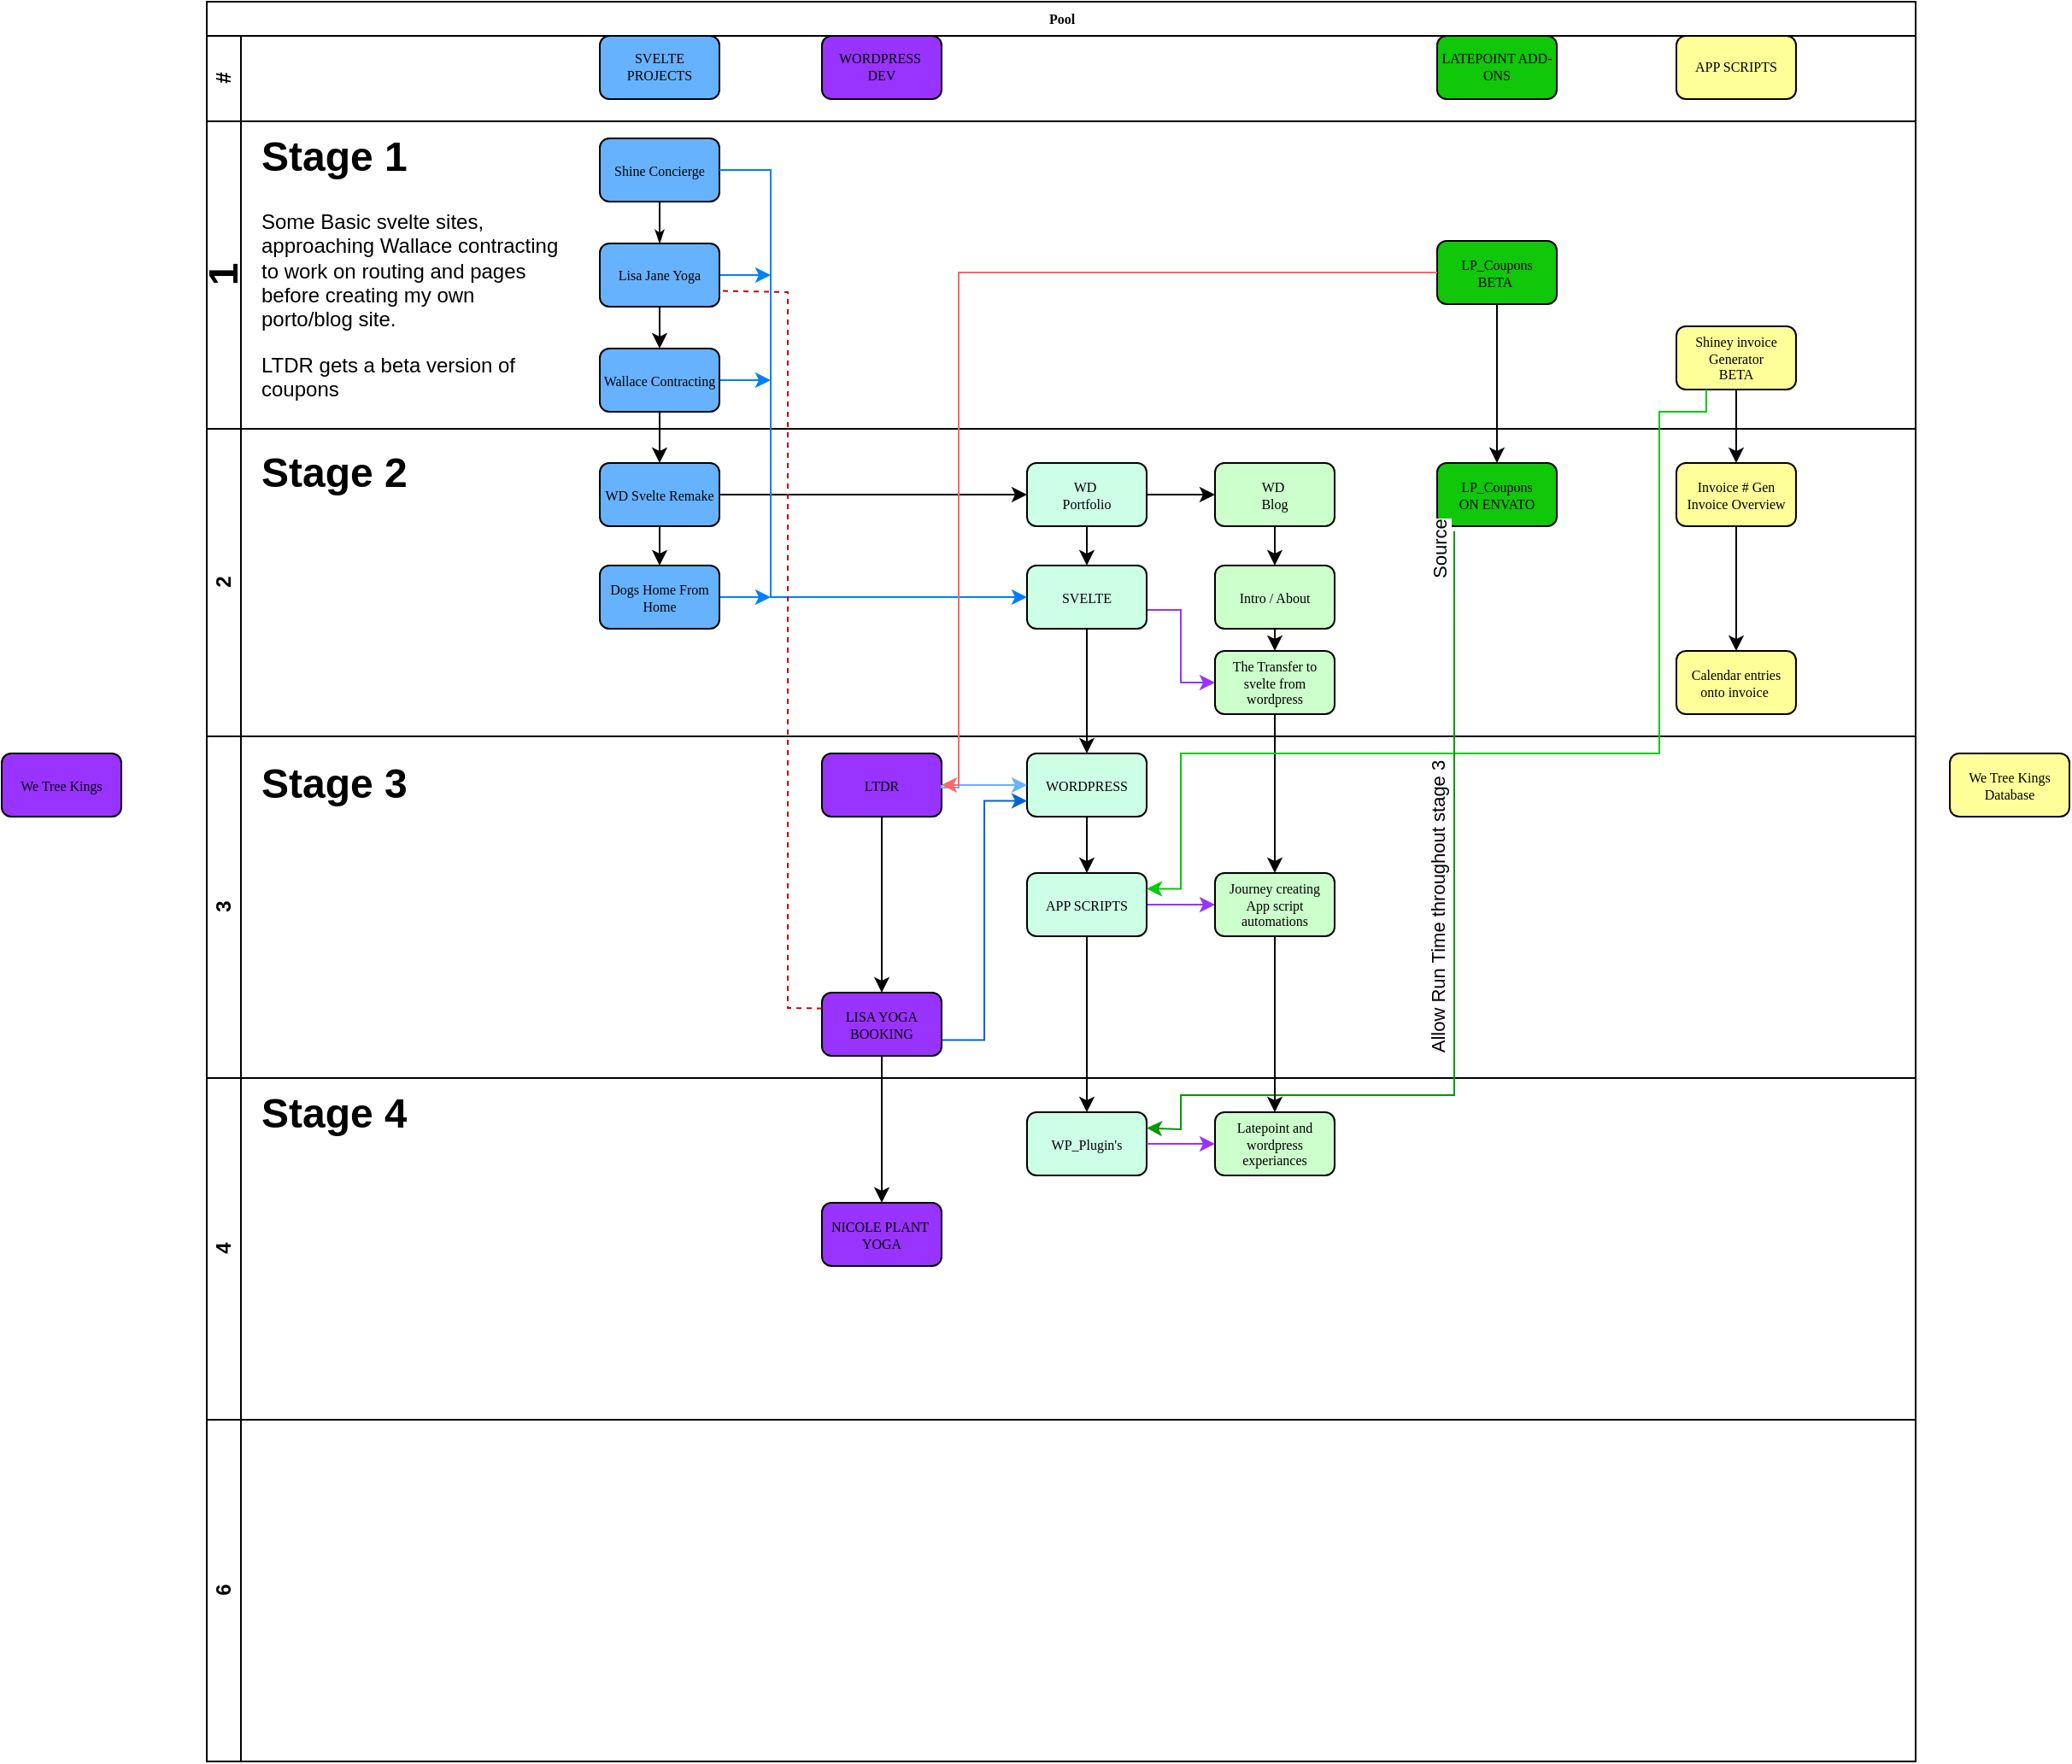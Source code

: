 <mxfile version="24.7.8">
  <diagram name="Page-1" id="c7488fd3-1785-93aa-aadb-54a6760d102a">
    <mxGraphModel dx="956" dy="551" grid="1" gridSize="10" guides="1" tooltips="1" connect="1" arrows="1" fold="1" page="1" pageScale="1" pageWidth="1100" pageHeight="850" background="none" math="0" shadow="0">
      <root>
        <mxCell id="0" />
        <mxCell id="1" parent="0" />
        <mxCell id="2b4e8129b02d487f-1" value="Pool" style="swimlane;html=1;childLayout=stackLayout;horizontal=1;startSize=20;horizontalStack=0;rounded=0;shadow=0;labelBackgroundColor=none;strokeWidth=1;fontFamily=Verdana;fontSize=8;align=center;" parent="1" vertex="1">
          <mxGeometry x="140" y="110" width="1000" height="1030" as="geometry">
            <mxRectangle x="170" y="80" width="60" height="20" as="alternateBounds" />
          </mxGeometry>
        </mxCell>
        <mxCell id="2b4e8129b02d487f-2" value="#" style="swimlane;html=1;startSize=20;horizontal=0;" parent="2b4e8129b02d487f-1" vertex="1">
          <mxGeometry y="20" width="1000" height="50" as="geometry">
            <mxRectangle y="20" width="880" height="30" as="alternateBounds" />
          </mxGeometry>
        </mxCell>
        <mxCell id="45J83I2L-TXOmdsXCZDt-8" value="SVELTE PROJECTS" style="rounded=1;whiteSpace=wrap;html=1;shadow=0;labelBackgroundColor=none;strokeWidth=1;fontFamily=Verdana;fontSize=8;align=center;fillColor=#66B2FF;" vertex="1" parent="2b4e8129b02d487f-2">
          <mxGeometry x="230" y="-2.842e-14" width="70" height="37" as="geometry" />
        </mxCell>
        <mxCell id="45J83I2L-TXOmdsXCZDt-49" value="WORDPRESS&amp;nbsp;&lt;br&gt;DEV" style="rounded=1;whiteSpace=wrap;html=1;shadow=0;labelBackgroundColor=none;strokeWidth=1;fontFamily=Verdana;fontSize=8;align=center;fillColor=#9933FF;" vertex="1" parent="2b4e8129b02d487f-2">
          <mxGeometry x="360" y="-5.684e-14" width="70" height="37" as="geometry" />
        </mxCell>
        <mxCell id="45J83I2L-TXOmdsXCZDt-10" value="LATEPOINT ADD-ONS" style="rounded=1;whiteSpace=wrap;html=1;shadow=0;labelBackgroundColor=none;strokeWidth=1;fontFamily=Verdana;fontSize=8;align=center;fillColor=#10C70A;" vertex="1" parent="2b4e8129b02d487f-2">
          <mxGeometry x="720" y="-2.842e-14" width="70" height="37" as="geometry" />
        </mxCell>
        <mxCell id="45J83I2L-TXOmdsXCZDt-12" value="APP SCRIPTS" style="rounded=1;whiteSpace=wrap;html=1;shadow=0;labelBackgroundColor=none;strokeWidth=1;fontFamily=Verdana;fontSize=8;align=center;fillColor=#FFFF99;" vertex="1" parent="2b4e8129b02d487f-2">
          <mxGeometry x="860" y="-2.842e-14" width="70" height="37" as="geometry" />
        </mxCell>
        <mxCell id="45J83I2L-TXOmdsXCZDt-28" value="" style="edgeStyle=orthogonalEdgeStyle;rounded=0;orthogonalLoop=1;jettySize=auto;html=1;" edge="1" parent="2b4e8129b02d487f-1" source="45J83I2L-TXOmdsXCZDt-9" target="45J83I2L-TXOmdsXCZDt-27">
          <mxGeometry relative="1" as="geometry" />
        </mxCell>
        <mxCell id="45J83I2L-TXOmdsXCZDt-19" value="" style="edgeStyle=orthogonalEdgeStyle;rounded=0;orthogonalLoop=1;jettySize=auto;html=1;entryX=0.5;entryY=0;entryDx=0;entryDy=0;" edge="1" parent="2b4e8129b02d487f-1" source="45J83I2L-TXOmdsXCZDt-13" target="45J83I2L-TXOmdsXCZDt-20">
          <mxGeometry relative="1" as="geometry">
            <mxPoint x="180" y="323" as="targetPoint" />
          </mxGeometry>
        </mxCell>
        <mxCell id="2b4e8129b02d487f-3" value="&lt;h1&gt;1&lt;/h1&gt;" style="swimlane;html=1;startSize=20;horizontal=0;" parent="2b4e8129b02d487f-1" vertex="1">
          <mxGeometry y="70" width="1000" height="180" as="geometry">
            <mxRectangle y="70" width="880" height="30" as="alternateBounds" />
          </mxGeometry>
        </mxCell>
        <mxCell id="2b4e8129b02d487f-6" value="Shine Concierge" style="rounded=1;whiteSpace=wrap;html=1;shadow=0;labelBackgroundColor=none;strokeWidth=1;fontFamily=Verdana;fontSize=8;align=center;fillColor=#66B2FF;" parent="2b4e8129b02d487f-3" vertex="1">
          <mxGeometry x="230" y="10.0" width="70" height="37" as="geometry" />
        </mxCell>
        <mxCell id="45J83I2L-TXOmdsXCZDt-118" style="edgeStyle=orthogonalEdgeStyle;rounded=0;orthogonalLoop=1;jettySize=auto;html=1;exitX=1;exitY=0.5;exitDx=0;exitDy=0;strokeColor=#007FFF;" edge="1" parent="2b4e8129b02d487f-3" source="2b4e8129b02d487f-12">
          <mxGeometry relative="1" as="geometry">
            <mxPoint x="330" y="90.333" as="targetPoint" />
          </mxGeometry>
        </mxCell>
        <mxCell id="2b4e8129b02d487f-12" value="Lisa Jane Yoga" style="rounded=1;whiteSpace=wrap;html=1;shadow=0;labelBackgroundColor=none;strokeWidth=1;fontFamily=Verdana;fontSize=8;align=center;fillColor=#66B2FF;" parent="2b4e8129b02d487f-3" vertex="1">
          <mxGeometry x="230" y="71.5" width="70" height="37" as="geometry" />
        </mxCell>
        <mxCell id="2b4e8129b02d487f-24" style="edgeStyle=orthogonalEdgeStyle;rounded=0;html=1;labelBackgroundColor=none;startArrow=none;startFill=0;startSize=5;endArrow=classicThin;endFill=1;endSize=5;jettySize=auto;orthogonalLoop=1;strokeWidth=1;fontFamily=Verdana;fontSize=8" parent="2b4e8129b02d487f-3" source="2b4e8129b02d487f-6" target="2b4e8129b02d487f-12" edge="1">
          <mxGeometry relative="1" as="geometry" />
        </mxCell>
        <mxCell id="45J83I2L-TXOmdsXCZDt-9" value="LP_Coupons&lt;br&gt;BETA&amp;nbsp;" style="rounded=1;whiteSpace=wrap;html=1;shadow=0;labelBackgroundColor=none;strokeWidth=1;fontFamily=Verdana;fontSize=8;align=center;fillColor=#10C70A;" vertex="1" parent="2b4e8129b02d487f-3">
          <mxGeometry x="720" y="70.0" width="70" height="37" as="geometry" />
        </mxCell>
        <mxCell id="45J83I2L-TXOmdsXCZDt-11" value="Shiney invoice Generator&lt;br&gt;BETA" style="rounded=1;whiteSpace=wrap;html=1;shadow=0;labelBackgroundColor=none;strokeWidth=1;fontFamily=Verdana;fontSize=8;align=center;fillColor=#FFFF99;" vertex="1" parent="2b4e8129b02d487f-3">
          <mxGeometry x="860" y="120" width="70" height="37" as="geometry" />
        </mxCell>
        <mxCell id="45J83I2L-TXOmdsXCZDt-119" style="edgeStyle=orthogonalEdgeStyle;rounded=0;orthogonalLoop=1;jettySize=auto;html=1;exitX=1;exitY=0.5;exitDx=0;exitDy=0;strokeColor=#007FFF;" edge="1" parent="2b4e8129b02d487f-3" source="45J83I2L-TXOmdsXCZDt-13">
          <mxGeometry relative="1" as="geometry">
            <mxPoint x="330" y="151.667" as="targetPoint" />
          </mxGeometry>
        </mxCell>
        <mxCell id="45J83I2L-TXOmdsXCZDt-13" value="Wallace Contracting" style="rounded=1;whiteSpace=wrap;html=1;shadow=0;labelBackgroundColor=none;strokeWidth=1;fontFamily=Verdana;fontSize=8;align=center;fillColor=#66B2FF;" vertex="1" parent="2b4e8129b02d487f-3">
          <mxGeometry x="230" y="133.0" width="70" height="37" as="geometry" />
        </mxCell>
        <mxCell id="45J83I2L-TXOmdsXCZDt-14" value="" style="endArrow=classic;html=1;rounded=0;exitX=0.5;exitY=1;exitDx=0;exitDy=0;entryX=0.5;entryY=0;entryDx=0;entryDy=0;" edge="1" parent="2b4e8129b02d487f-3" source="2b4e8129b02d487f-12" target="45J83I2L-TXOmdsXCZDt-13">
          <mxGeometry width="50" height="50" relative="1" as="geometry">
            <mxPoint x="350" y="210" as="sourcePoint" />
            <mxPoint x="400" y="160" as="targetPoint" />
          </mxGeometry>
        </mxCell>
        <mxCell id="45J83I2L-TXOmdsXCZDt-123" value="&lt;h1 style=&quot;margin-top: 0px;&quot;&gt;Stage 1&lt;/h1&gt;&lt;p&gt;Some Basic svelte sites, approaching Wallace contracting to work on routing and pages before creating my own porto/blog site.&amp;nbsp;&lt;/p&gt;&lt;p&gt;LTDR gets a beta version of coupons&amp;nbsp;&lt;br&gt;&lt;br&gt;&lt;br&gt;&lt;/p&gt;" style="text;html=1;whiteSpace=wrap;overflow=hidden;rounded=0;" vertex="1" parent="2b4e8129b02d487f-3">
          <mxGeometry x="30" width="180" height="170" as="geometry" />
        </mxCell>
        <mxCell id="2b4e8129b02d487f-4" value="2" style="swimlane;html=1;startSize=20;horizontal=0;" parent="2b4e8129b02d487f-1" vertex="1">
          <mxGeometry y="250" width="1000" height="180" as="geometry" />
        </mxCell>
        <mxCell id="45J83I2L-TXOmdsXCZDt-24" value="" style="edgeStyle=orthogonalEdgeStyle;rounded=0;orthogonalLoop=1;jettySize=auto;html=1;" edge="1" parent="2b4e8129b02d487f-4" source="45J83I2L-TXOmdsXCZDt-20" target="45J83I2L-TXOmdsXCZDt-23">
          <mxGeometry relative="1" as="geometry" />
        </mxCell>
        <mxCell id="45J83I2L-TXOmdsXCZDt-39" value="" style="edgeStyle=orthogonalEdgeStyle;rounded=0;orthogonalLoop=1;jettySize=auto;html=1;" edge="1" parent="2b4e8129b02d487f-4" source="45J83I2L-TXOmdsXCZDt-20" target="45J83I2L-TXOmdsXCZDt-38">
          <mxGeometry relative="1" as="geometry" />
        </mxCell>
        <mxCell id="45J83I2L-TXOmdsXCZDt-20" value="WD Svelte Remake" style="rounded=1;whiteSpace=wrap;html=1;shadow=0;labelBackgroundColor=none;strokeWidth=1;fontFamily=Verdana;fontSize=8;align=center;fillColor=#66B2FF;" vertex="1" parent="2b4e8129b02d487f-4">
          <mxGeometry x="230" y="20.0" width="70" height="37" as="geometry" />
        </mxCell>
        <mxCell id="45J83I2L-TXOmdsXCZDt-26" value="" style="edgeStyle=orthogonalEdgeStyle;rounded=0;orthogonalLoop=1;jettySize=auto;html=1;" edge="1" parent="2b4e8129b02d487f-4" source="45J83I2L-TXOmdsXCZDt-23" target="45J83I2L-TXOmdsXCZDt-25">
          <mxGeometry relative="1" as="geometry" />
        </mxCell>
        <mxCell id="45J83I2L-TXOmdsXCZDt-30" value="" style="edgeStyle=orthogonalEdgeStyle;rounded=0;orthogonalLoop=1;jettySize=auto;html=1;" edge="1" parent="2b4e8129b02d487f-4" source="45J83I2L-TXOmdsXCZDt-23" target="45J83I2L-TXOmdsXCZDt-29">
          <mxGeometry relative="1" as="geometry" />
        </mxCell>
        <mxCell id="45J83I2L-TXOmdsXCZDt-23" value="WD&amp;nbsp;&lt;br&gt;Portfolio" style="rounded=1;whiteSpace=wrap;html=1;shadow=0;labelBackgroundColor=none;strokeWidth=1;fontFamily=Verdana;fontSize=8;align=center;fillColor=#CCFFE6;" vertex="1" parent="2b4e8129b02d487f-4">
          <mxGeometry x="480" y="20.0" width="70" height="37" as="geometry" />
        </mxCell>
        <mxCell id="45J83I2L-TXOmdsXCZDt-32" value="" style="edgeStyle=orthogonalEdgeStyle;rounded=0;orthogonalLoop=1;jettySize=auto;html=1;" edge="1" parent="2b4e8129b02d487f-4" source="45J83I2L-TXOmdsXCZDt-25" target="45J83I2L-TXOmdsXCZDt-31">
          <mxGeometry relative="1" as="geometry" />
        </mxCell>
        <mxCell id="45J83I2L-TXOmdsXCZDt-25" value="WD&amp;nbsp;&lt;br&gt;Blog" style="rounded=1;whiteSpace=wrap;html=1;shadow=0;labelBackgroundColor=none;strokeWidth=1;fontFamily=Verdana;fontSize=8;align=center;fillColor=#CCFFCC;" vertex="1" parent="2b4e8129b02d487f-4">
          <mxGeometry x="590" y="20.0" width="70" height="37" as="geometry" />
        </mxCell>
        <mxCell id="45J83I2L-TXOmdsXCZDt-37" style="edgeStyle=orthogonalEdgeStyle;rounded=0;orthogonalLoop=1;jettySize=auto;html=1;exitX=1;exitY=0.5;exitDx=0;exitDy=0;entryX=0;entryY=0.5;entryDx=0;entryDy=0;strokeColor=#9933FF;" edge="1" parent="2b4e8129b02d487f-4" source="45J83I2L-TXOmdsXCZDt-29" target="45J83I2L-TXOmdsXCZDt-35">
          <mxGeometry relative="1" as="geometry">
            <mxPoint x="430" y="168.5" as="targetPoint" />
            <Array as="points">
              <mxPoint x="550" y="106" />
              <mxPoint x="570" y="106" />
              <mxPoint x="570" y="149" />
            </Array>
          </mxGeometry>
        </mxCell>
        <mxCell id="45J83I2L-TXOmdsXCZDt-29" value="SVELTE" style="rounded=1;whiteSpace=wrap;html=1;shadow=0;labelBackgroundColor=none;strokeWidth=1;fontFamily=Verdana;fontSize=8;align=center;fillColor=#CCFFE6;" vertex="1" parent="2b4e8129b02d487f-4">
          <mxGeometry x="480" y="80" width="70" height="37" as="geometry" />
        </mxCell>
        <mxCell id="45J83I2L-TXOmdsXCZDt-84" style="edgeStyle=orthogonalEdgeStyle;rounded=0;orthogonalLoop=1;jettySize=auto;html=1;exitX=0.5;exitY=1;exitDx=0;exitDy=0;entryX=0.5;entryY=0;entryDx=0;entryDy=0;" edge="1" parent="2b4e8129b02d487f-4" source="45J83I2L-TXOmdsXCZDt-31" target="45J83I2L-TXOmdsXCZDt-35">
          <mxGeometry relative="1" as="geometry" />
        </mxCell>
        <mxCell id="45J83I2L-TXOmdsXCZDt-31" value="Intro / About" style="rounded=1;whiteSpace=wrap;html=1;shadow=0;labelBackgroundColor=none;strokeWidth=1;fontFamily=Verdana;fontSize=8;align=center;fillColor=#CCFFCC;" vertex="1" parent="2b4e8129b02d487f-4">
          <mxGeometry x="590" y="80" width="70" height="37" as="geometry" />
        </mxCell>
        <mxCell id="45J83I2L-TXOmdsXCZDt-27" value="LP_Coupons&lt;br&gt;ON ENVATO" style="rounded=1;whiteSpace=wrap;html=1;shadow=0;labelBackgroundColor=none;strokeWidth=1;fontFamily=Verdana;fontSize=8;align=center;fillColor=#10C70A;" vertex="1" parent="2b4e8129b02d487f-4">
          <mxGeometry x="720" y="20" width="70" height="37" as="geometry" />
        </mxCell>
        <mxCell id="45J83I2L-TXOmdsXCZDt-35" value="The Transfer to svelte from wordpress" style="rounded=1;whiteSpace=wrap;html=1;shadow=0;labelBackgroundColor=none;strokeWidth=1;fontFamily=Verdana;fontSize=8;align=center;fillColor=#CCFFCC;" vertex="1" parent="2b4e8129b02d487f-4">
          <mxGeometry x="590" y="130" width="70" height="37" as="geometry" />
        </mxCell>
        <mxCell id="45J83I2L-TXOmdsXCZDt-120" style="edgeStyle=orthogonalEdgeStyle;rounded=0;orthogonalLoop=1;jettySize=auto;html=1;exitX=1;exitY=0.5;exitDx=0;exitDy=0;strokeColor=#007FFF;" edge="1" parent="2b4e8129b02d487f-4" source="45J83I2L-TXOmdsXCZDt-38">
          <mxGeometry relative="1" as="geometry">
            <mxPoint x="330" y="98.333" as="targetPoint" />
          </mxGeometry>
        </mxCell>
        <mxCell id="45J83I2L-TXOmdsXCZDt-38" value="Dogs Home From Home" style="rounded=1;whiteSpace=wrap;html=1;shadow=0;labelBackgroundColor=none;strokeWidth=1;fontFamily=Verdana;fontSize=8;align=center;fillColor=#66B2FF;" vertex="1" parent="2b4e8129b02d487f-4">
          <mxGeometry x="230" y="80" width="70" height="37" as="geometry" />
        </mxCell>
        <mxCell id="45J83I2L-TXOmdsXCZDt-127" value="" style="edgeStyle=orthogonalEdgeStyle;rounded=0;orthogonalLoop=1;jettySize=auto;html=1;" edge="1" parent="2b4e8129b02d487f-4" source="45J83I2L-TXOmdsXCZDt-124" target="45J83I2L-TXOmdsXCZDt-126">
          <mxGeometry relative="1" as="geometry" />
        </mxCell>
        <mxCell id="45J83I2L-TXOmdsXCZDt-124" value="Invoice # Gen&lt;br&gt;Invoice Overview" style="rounded=1;whiteSpace=wrap;html=1;shadow=0;labelBackgroundColor=none;strokeWidth=1;fontFamily=Verdana;fontSize=8;align=center;fillColor=#FFFF99;" vertex="1" parent="2b4e8129b02d487f-4">
          <mxGeometry x="860" y="20" width="70" height="37" as="geometry" />
        </mxCell>
        <mxCell id="45J83I2L-TXOmdsXCZDt-126" value="Calendar entries onto invoice&amp;nbsp;" style="rounded=1;whiteSpace=wrap;html=1;shadow=0;labelBackgroundColor=none;strokeWidth=1;fontFamily=Verdana;fontSize=8;align=center;fillColor=#FFFF99;" vertex="1" parent="2b4e8129b02d487f-4">
          <mxGeometry x="860" y="130" width="70" height="37" as="geometry" />
        </mxCell>
        <mxCell id="45J83I2L-TXOmdsXCZDt-128" value="&lt;h1 style=&quot;margin-top: 0px;&quot;&gt;Stage 2&lt;/h1&gt;&lt;p&gt;&lt;br&gt;&lt;/p&gt;&lt;p&gt;&lt;br&gt;&lt;br&gt;&lt;/p&gt;" style="text;html=1;whiteSpace=wrap;overflow=hidden;rounded=0;" vertex="1" parent="2b4e8129b02d487f-4">
          <mxGeometry x="30" y="5" width="180" height="170" as="geometry" />
        </mxCell>
        <mxCell id="45J83I2L-TXOmdsXCZDt-58" value="3" style="swimlane;html=1;startSize=20;horizontal=0;" vertex="1" parent="2b4e8129b02d487f-1">
          <mxGeometry y="430" width="1000" height="200" as="geometry" />
        </mxCell>
        <mxCell id="45J83I2L-TXOmdsXCZDt-59" style="edgeStyle=orthogonalEdgeStyle;rounded=0;orthogonalLoop=1;jettySize=auto;html=1;exitX=1;exitY=0.5;exitDx=0;exitDy=0;strokeColor=#007FFF;" edge="1" parent="45J83I2L-TXOmdsXCZDt-58">
          <mxGeometry relative="1" as="geometry">
            <mxPoint x="160" y="-28" as="targetPoint" />
          </mxGeometry>
        </mxCell>
        <mxCell id="45J83I2L-TXOmdsXCZDt-53" value="" style="edgeStyle=orthogonalEdgeStyle;rounded=0;orthogonalLoop=1;jettySize=auto;html=1;" edge="1" parent="45J83I2L-TXOmdsXCZDt-58" source="45J83I2L-TXOmdsXCZDt-33" target="45J83I2L-TXOmdsXCZDt-52">
          <mxGeometry relative="1" as="geometry" />
        </mxCell>
        <mxCell id="45J83I2L-TXOmdsXCZDt-33" value="WORDPRESS" style="rounded=1;whiteSpace=wrap;html=1;shadow=0;labelBackgroundColor=none;strokeWidth=1;fontFamily=Verdana;fontSize=8;align=center;fillColor=#CCFFE6;" vertex="1" parent="45J83I2L-TXOmdsXCZDt-58">
          <mxGeometry x="480" y="10" width="70" height="37" as="geometry" />
        </mxCell>
        <mxCell id="45J83I2L-TXOmdsXCZDt-91" style="edgeStyle=orthogonalEdgeStyle;rounded=0;orthogonalLoop=1;jettySize=auto;html=1;exitX=1;exitY=0.5;exitDx=0;exitDy=0;entryX=0;entryY=0.5;entryDx=0;entryDy=0;strokeColor=#9933FF;" edge="1" parent="45J83I2L-TXOmdsXCZDt-58" source="45J83I2L-TXOmdsXCZDt-52" target="45J83I2L-TXOmdsXCZDt-86">
          <mxGeometry relative="1" as="geometry" />
        </mxCell>
        <mxCell id="45J83I2L-TXOmdsXCZDt-52" value="APP SCRIPTS" style="rounded=1;whiteSpace=wrap;html=1;shadow=0;labelBackgroundColor=none;strokeWidth=1;fontFamily=Verdana;fontSize=8;align=center;fillColor=#CCFFE6;" vertex="1" parent="45J83I2L-TXOmdsXCZDt-58">
          <mxGeometry x="480" y="80" width="70" height="37" as="geometry" />
        </mxCell>
        <mxCell id="45J83I2L-TXOmdsXCZDt-122" style="edgeStyle=orthogonalEdgeStyle;rounded=0;orthogonalLoop=1;jettySize=auto;html=1;exitX=1;exitY=0.75;exitDx=0;exitDy=0;entryX=0;entryY=0.75;entryDx=0;entryDy=0;strokeColor=#0066CC;" edge="1" parent="45J83I2L-TXOmdsXCZDt-58" source="45J83I2L-TXOmdsXCZDt-57" target="45J83I2L-TXOmdsXCZDt-33">
          <mxGeometry relative="1" as="geometry" />
        </mxCell>
        <mxCell id="45J83I2L-TXOmdsXCZDt-57" value="LISA YOGA BOOKING" style="rounded=1;whiteSpace=wrap;html=1;shadow=0;labelBackgroundColor=none;strokeWidth=1;fontFamily=Verdana;fontSize=8;align=center;fillColor=#9933FF;" vertex="1" parent="45J83I2L-TXOmdsXCZDt-58">
          <mxGeometry x="360" y="150" width="70" height="37" as="geometry" />
        </mxCell>
        <mxCell id="45J83I2L-TXOmdsXCZDt-86" value="Journey creating App script automations" style="rounded=1;whiteSpace=wrap;html=1;shadow=0;labelBackgroundColor=none;strokeWidth=1;fontFamily=Verdana;fontSize=8;align=center;fillColor=#CCFFCC;" vertex="1" parent="45J83I2L-TXOmdsXCZDt-58">
          <mxGeometry x="590" y="80" width="70" height="37" as="geometry" />
        </mxCell>
        <mxCell id="45J83I2L-TXOmdsXCZDt-129" value="&lt;h1 style=&quot;margin-top: 0px;&quot;&gt;Stage 3&lt;/h1&gt;&lt;p&gt;&lt;br&gt;&lt;/p&gt;&lt;p&gt;&lt;br&gt;&lt;br&gt;&lt;/p&gt;" style="text;html=1;whiteSpace=wrap;overflow=hidden;rounded=0;" vertex="1" parent="45J83I2L-TXOmdsXCZDt-58">
          <mxGeometry x="30" y="7" width="180" height="170" as="geometry" />
        </mxCell>
        <mxCell id="45J83I2L-TXOmdsXCZDt-48" value="LTDR" style="rounded=1;whiteSpace=wrap;html=1;shadow=0;labelBackgroundColor=none;strokeWidth=1;fontFamily=Verdana;fontSize=8;align=center;fillColor=#9933FF;" vertex="1" parent="45J83I2L-TXOmdsXCZDt-58">
          <mxGeometry x="360" y="10" width="70" height="37" as="geometry" />
        </mxCell>
        <mxCell id="45J83I2L-TXOmdsXCZDt-94" style="edgeStyle=orthogonalEdgeStyle;rounded=0;orthogonalLoop=1;jettySize=auto;html=1;exitX=0.5;exitY=1;exitDx=0;exitDy=0;entryX=0.5;entryY=0;entryDx=0;entryDy=0;" edge="1" parent="45J83I2L-TXOmdsXCZDt-58" source="45J83I2L-TXOmdsXCZDt-48" target="45J83I2L-TXOmdsXCZDt-57">
          <mxGeometry relative="1" as="geometry" />
        </mxCell>
        <mxCell id="45J83I2L-TXOmdsXCZDt-50" style="edgeStyle=orthogonalEdgeStyle;rounded=0;orthogonalLoop=1;jettySize=auto;html=1;entryX=0;entryY=0.5;entryDx=0;entryDy=0;strokeColor=#66B2FF;exitX=1;exitY=0.5;exitDx=0;exitDy=0;" edge="1" parent="45J83I2L-TXOmdsXCZDt-58" source="45J83I2L-TXOmdsXCZDt-48" target="45J83I2L-TXOmdsXCZDt-33">
          <mxGeometry relative="1" as="geometry">
            <mxPoint x="430" y="-261" as="sourcePoint" />
            <Array as="points">
              <mxPoint x="430" y="30" />
              <mxPoint x="440" y="30" />
              <mxPoint x="440" y="29" />
            </Array>
          </mxGeometry>
        </mxCell>
        <mxCell id="45J83I2L-TXOmdsXCZDt-34" value="" style="edgeStyle=orthogonalEdgeStyle;rounded=0;orthogonalLoop=1;jettySize=auto;html=1;entryX=0.5;entryY=0;entryDx=0;entryDy=0;" edge="1" parent="2b4e8129b02d487f-1" source="45J83I2L-TXOmdsXCZDt-29" target="45J83I2L-TXOmdsXCZDt-33">
          <mxGeometry relative="1" as="geometry">
            <mxPoint x="355" y="400" as="targetPoint" />
          </mxGeometry>
        </mxCell>
        <mxCell id="45J83I2L-TXOmdsXCZDt-87" value="" style="edgeStyle=orthogonalEdgeStyle;rounded=0;orthogonalLoop=1;jettySize=auto;html=1;" edge="1" parent="2b4e8129b02d487f-1" source="45J83I2L-TXOmdsXCZDt-35" target="45J83I2L-TXOmdsXCZDt-86">
          <mxGeometry relative="1" as="geometry" />
        </mxCell>
        <mxCell id="45J83I2L-TXOmdsXCZDt-93" style="edgeStyle=orthogonalEdgeStyle;rounded=0;orthogonalLoop=1;jettySize=auto;html=1;exitX=0.25;exitY=1;exitDx=0;exitDy=0;entryX=1;entryY=0.25;entryDx=0;entryDy=0;strokeColor=#00CC00;" edge="1" parent="2b4e8129b02d487f-1" source="45J83I2L-TXOmdsXCZDt-11" target="45J83I2L-TXOmdsXCZDt-52">
          <mxGeometry relative="1" as="geometry">
            <Array as="points">
              <mxPoint x="878" y="240" />
              <mxPoint x="850" y="240" />
              <mxPoint x="850" y="440" />
              <mxPoint x="570" y="440" />
              <mxPoint x="570" y="519" />
            </Array>
          </mxGeometry>
        </mxCell>
        <mxCell id="45J83I2L-TXOmdsXCZDt-97" value="4" style="swimlane;html=1;startSize=20;horizontal=0;" vertex="1" parent="2b4e8129b02d487f-1">
          <mxGeometry y="630" width="1000" height="200" as="geometry" />
        </mxCell>
        <mxCell id="45J83I2L-TXOmdsXCZDt-98" style="edgeStyle=orthogonalEdgeStyle;rounded=0;orthogonalLoop=1;jettySize=auto;html=1;exitX=1;exitY=0.5;exitDx=0;exitDy=0;strokeColor=#007FFF;" edge="1" parent="45J83I2L-TXOmdsXCZDt-97">
          <mxGeometry relative="1" as="geometry">
            <mxPoint x="160" y="-28" as="targetPoint" />
          </mxGeometry>
        </mxCell>
        <mxCell id="45J83I2L-TXOmdsXCZDt-95" value="NICOLE PLANT&amp;nbsp;&lt;br&gt;YOGA" style="rounded=1;whiteSpace=wrap;html=1;shadow=0;labelBackgroundColor=none;strokeWidth=1;fontFamily=Verdana;fontSize=8;align=center;fillColor=#9933FF;" vertex="1" parent="45J83I2L-TXOmdsXCZDt-97">
          <mxGeometry x="360" y="73" width="70" height="37" as="geometry" />
        </mxCell>
        <mxCell id="45J83I2L-TXOmdsXCZDt-130" value="&lt;h1 style=&quot;margin-top: 0px;&quot;&gt;Stage 4&lt;/h1&gt;&lt;p&gt;&lt;br&gt;&lt;/p&gt;&lt;p&gt;&lt;br&gt;&lt;br&gt;&lt;/p&gt;" style="text;html=1;whiteSpace=wrap;overflow=hidden;rounded=0;" vertex="1" parent="45J83I2L-TXOmdsXCZDt-97">
          <mxGeometry x="30" width="180" height="170" as="geometry" />
        </mxCell>
        <mxCell id="45J83I2L-TXOmdsXCZDt-54" value="WP_Plugin&#39;s" style="rounded=1;whiteSpace=wrap;html=1;shadow=0;labelBackgroundColor=none;strokeWidth=1;fontFamily=Verdana;fontSize=8;align=center;fillColor=#CCFFE6;" vertex="1" parent="45J83I2L-TXOmdsXCZDt-97">
          <mxGeometry x="480" y="20" width="70" height="37" as="geometry" />
        </mxCell>
        <mxCell id="45J83I2L-TXOmdsXCZDt-88" value="Latepoint and wordpress experiances" style="rounded=1;whiteSpace=wrap;html=1;shadow=0;labelBackgroundColor=none;strokeWidth=1;fontFamily=Verdana;fontSize=8;align=center;fillColor=#CCFFCC;" vertex="1" parent="45J83I2L-TXOmdsXCZDt-97">
          <mxGeometry x="590" y="20" width="70" height="37" as="geometry" />
        </mxCell>
        <mxCell id="45J83I2L-TXOmdsXCZDt-90" style="edgeStyle=orthogonalEdgeStyle;rounded=0;orthogonalLoop=1;jettySize=auto;html=1;exitX=1;exitY=0.5;exitDx=0;exitDy=0;entryX=0;entryY=0.5;entryDx=0;entryDy=0;strokeColor=#9933FF;" edge="1" parent="45J83I2L-TXOmdsXCZDt-97" source="45J83I2L-TXOmdsXCZDt-54" target="45J83I2L-TXOmdsXCZDt-88">
          <mxGeometry relative="1" as="geometry">
            <Array as="points">
              <mxPoint x="580" y="39" />
              <mxPoint x="590" y="39" />
            </Array>
          </mxGeometry>
        </mxCell>
        <mxCell id="45J83I2L-TXOmdsXCZDt-112" value="6" style="swimlane;html=1;startSize=20;horizontal=0;" vertex="1" parent="2b4e8129b02d487f-1">
          <mxGeometry y="830" width="1000" height="200" as="geometry" />
        </mxCell>
        <mxCell id="45J83I2L-TXOmdsXCZDt-113" style="edgeStyle=orthogonalEdgeStyle;rounded=0;orthogonalLoop=1;jettySize=auto;html=1;exitX=1;exitY=0.5;exitDx=0;exitDy=0;strokeColor=#007FFF;" edge="1" parent="45J83I2L-TXOmdsXCZDt-112">
          <mxGeometry relative="1" as="geometry">
            <mxPoint x="160" y="-28" as="targetPoint" />
          </mxGeometry>
        </mxCell>
        <mxCell id="45J83I2L-TXOmdsXCZDt-96" value="" style="edgeStyle=orthogonalEdgeStyle;rounded=0;orthogonalLoop=1;jettySize=auto;html=1;" edge="1" parent="2b4e8129b02d487f-1" source="45J83I2L-TXOmdsXCZDt-57" target="45J83I2L-TXOmdsXCZDt-95">
          <mxGeometry relative="1" as="geometry" />
        </mxCell>
        <mxCell id="45J83I2L-TXOmdsXCZDt-117" style="edgeStyle=orthogonalEdgeStyle;rounded=0;orthogonalLoop=1;jettySize=auto;html=1;exitX=1;exitY=0.5;exitDx=0;exitDy=0;entryX=0;entryY=0.5;entryDx=0;entryDy=0;strokeColor=#007FFF;" edge="1" parent="2b4e8129b02d487f-1" source="2b4e8129b02d487f-6" target="45J83I2L-TXOmdsXCZDt-29">
          <mxGeometry relative="1" as="geometry">
            <mxPoint x="320" y="350" as="targetPoint" />
            <Array as="points">
              <mxPoint x="330" y="99" />
              <mxPoint x="330" y="349" />
            </Array>
          </mxGeometry>
        </mxCell>
        <mxCell id="45J83I2L-TXOmdsXCZDt-125" value="" style="edgeStyle=orthogonalEdgeStyle;rounded=0;orthogonalLoop=1;jettySize=auto;html=1;" edge="1" parent="2b4e8129b02d487f-1" source="45J83I2L-TXOmdsXCZDt-11" target="45J83I2L-TXOmdsXCZDt-124">
          <mxGeometry relative="1" as="geometry" />
        </mxCell>
        <mxCell id="45J83I2L-TXOmdsXCZDt-56" style="edgeStyle=orthogonalEdgeStyle;rounded=0;orthogonalLoop=1;jettySize=auto;html=1;exitX=0;exitY=0.5;exitDx=0;exitDy=0;strokeColor=#FF6666;entryX=1;entryY=0.5;entryDx=0;entryDy=0;" edge="1" parent="2b4e8129b02d487f-1" source="45J83I2L-TXOmdsXCZDt-9" target="45J83I2L-TXOmdsXCZDt-48">
          <mxGeometry relative="1" as="geometry">
            <mxPoint x="290" y="140" as="targetPoint" />
            <Array as="points">
              <mxPoint x="440" y="159" />
              <mxPoint x="440" y="459" />
            </Array>
          </mxGeometry>
        </mxCell>
        <mxCell id="45J83I2L-TXOmdsXCZDt-135" value="" style="endArrow=none;dashed=1;html=1;rounded=0;entryX=1;entryY=0.75;entryDx=0;entryDy=0;exitX=0;exitY=0.25;exitDx=0;exitDy=0;strokeColor=#CC0000;" edge="1" parent="2b4e8129b02d487f-1" source="45J83I2L-TXOmdsXCZDt-57" target="2b4e8129b02d487f-12">
          <mxGeometry width="50" height="50" relative="1" as="geometry">
            <mxPoint x="430" y="390" as="sourcePoint" />
            <mxPoint x="480" y="340" as="targetPoint" />
            <Array as="points">
              <mxPoint x="340" y="589" />
              <mxPoint x="340" y="170" />
            </Array>
          </mxGeometry>
        </mxCell>
        <mxCell id="45J83I2L-TXOmdsXCZDt-55" value="" style="edgeStyle=orthogonalEdgeStyle;rounded=0;orthogonalLoop=1;jettySize=auto;html=1;" edge="1" parent="2b4e8129b02d487f-1" source="45J83I2L-TXOmdsXCZDt-52" target="45J83I2L-TXOmdsXCZDt-54">
          <mxGeometry relative="1" as="geometry" />
        </mxCell>
        <mxCell id="45J83I2L-TXOmdsXCZDt-136" value="" style="endArrow=classic;html=1;rounded=0;exitX=0.143;exitY=1.081;exitDx=0;exitDy=0;exitPerimeter=0;entryX=1;entryY=0.25;entryDx=0;entryDy=0;fillColor=#00CC00;strokeColor=#009900;" edge="1" parent="2b4e8129b02d487f-1" source="45J83I2L-TXOmdsXCZDt-27" target="45J83I2L-TXOmdsXCZDt-54">
          <mxGeometry relative="1" as="geometry">
            <mxPoint x="730" y="315" as="sourcePoint" />
            <mxPoint x="550" y="575" as="targetPoint" />
            <Array as="points">
              <mxPoint x="730" y="465" />
              <mxPoint x="730" y="640" />
              <mxPoint x="570" y="640" />
              <mxPoint x="570" y="660" />
            </Array>
          </mxGeometry>
        </mxCell>
        <mxCell id="45J83I2L-TXOmdsXCZDt-137" value="Allow Run Time throughout stage 3" style="edgeLabel;resizable=0;html=1;;align=center;verticalAlign=middle;rotation=270;fillColor=#00CC00;" connectable="0" vertex="1" parent="45J83I2L-TXOmdsXCZDt-136">
          <mxGeometry relative="1" as="geometry">
            <mxPoint x="-10" y="-45" as="offset" />
          </mxGeometry>
        </mxCell>
        <mxCell id="45J83I2L-TXOmdsXCZDt-138" value="Source" style="edgeLabel;resizable=0;html=1;;align=left;verticalAlign=bottom;rotation=270;fillColor=#00CC00;" connectable="0" vertex="1" parent="45J83I2L-TXOmdsXCZDt-136">
          <mxGeometry x="-1" relative="1" as="geometry">
            <mxPoint y="30" as="offset" />
          </mxGeometry>
        </mxCell>
        <mxCell id="45J83I2L-TXOmdsXCZDt-89" value="" style="edgeStyle=orthogonalEdgeStyle;rounded=0;orthogonalLoop=1;jettySize=auto;html=1;" edge="1" parent="2b4e8129b02d487f-1" source="45J83I2L-TXOmdsXCZDt-86" target="45J83I2L-TXOmdsXCZDt-88">
          <mxGeometry relative="1" as="geometry" />
        </mxCell>
        <mxCell id="45J83I2L-TXOmdsXCZDt-133" value="We Tree Kings" style="rounded=1;whiteSpace=wrap;html=1;shadow=0;labelBackgroundColor=none;strokeWidth=1;fontFamily=Verdana;fontSize=8;align=center;fillColor=#9933FF;" vertex="1" parent="1">
          <mxGeometry x="20" y="550" width="70" height="37" as="geometry" />
        </mxCell>
        <mxCell id="45J83I2L-TXOmdsXCZDt-134" value="We Tree Kings&lt;br&gt;Database" style="rounded=1;whiteSpace=wrap;html=1;shadow=0;labelBackgroundColor=none;strokeWidth=1;fontFamily=Verdana;fontSize=8;align=center;fillColor=#FFFF99;" vertex="1" parent="1">
          <mxGeometry x="1160" y="550" width="70" height="37" as="geometry" />
        </mxCell>
      </root>
    </mxGraphModel>
  </diagram>
</mxfile>
